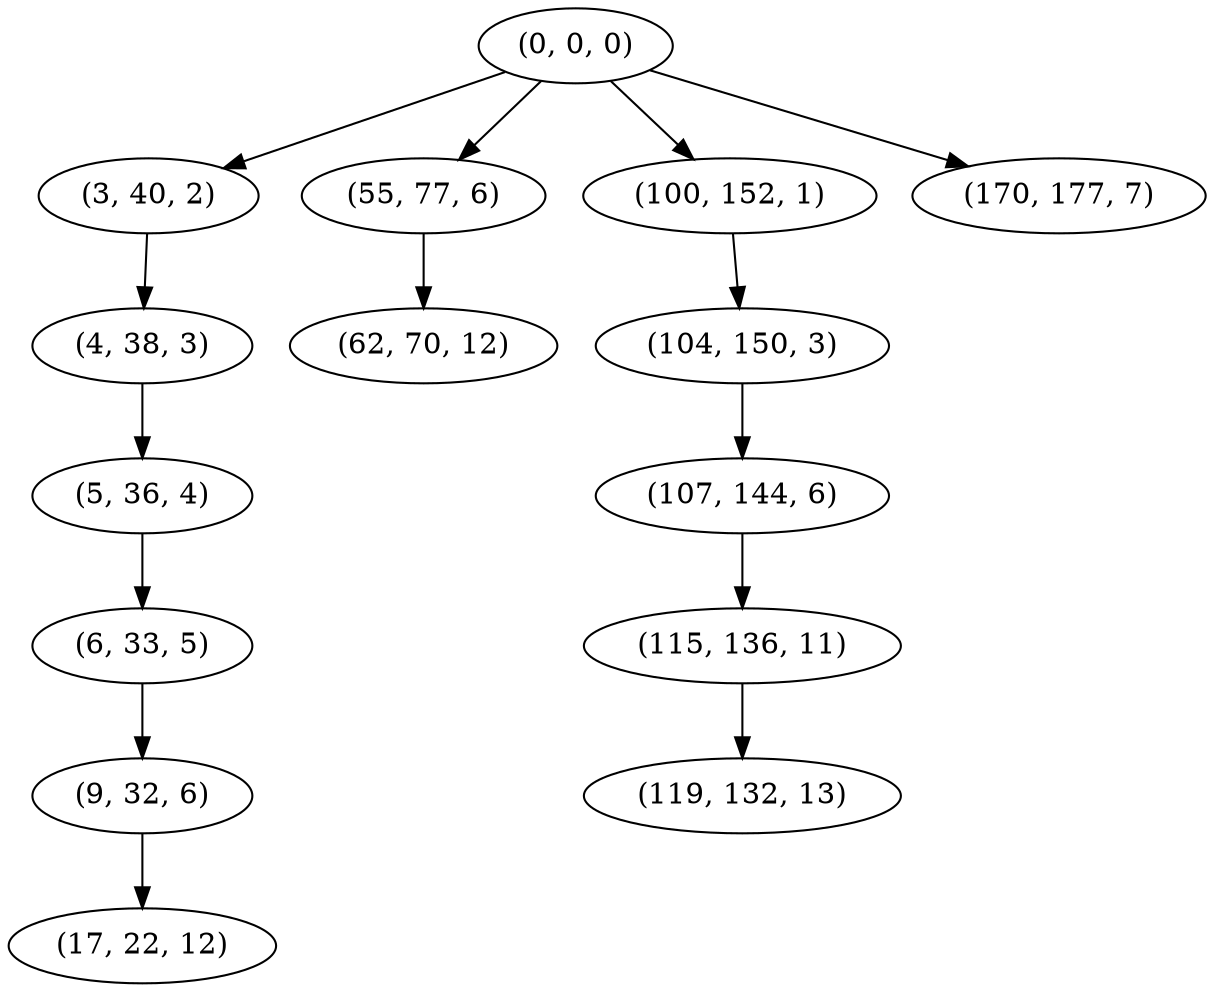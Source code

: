 digraph tree {
    "(0, 0, 0)";
    "(3, 40, 2)";
    "(4, 38, 3)";
    "(5, 36, 4)";
    "(6, 33, 5)";
    "(9, 32, 6)";
    "(17, 22, 12)";
    "(55, 77, 6)";
    "(62, 70, 12)";
    "(100, 152, 1)";
    "(104, 150, 3)";
    "(107, 144, 6)";
    "(115, 136, 11)";
    "(119, 132, 13)";
    "(170, 177, 7)";
    "(0, 0, 0)" -> "(3, 40, 2)";
    "(0, 0, 0)" -> "(55, 77, 6)";
    "(0, 0, 0)" -> "(100, 152, 1)";
    "(0, 0, 0)" -> "(170, 177, 7)";
    "(3, 40, 2)" -> "(4, 38, 3)";
    "(4, 38, 3)" -> "(5, 36, 4)";
    "(5, 36, 4)" -> "(6, 33, 5)";
    "(6, 33, 5)" -> "(9, 32, 6)";
    "(9, 32, 6)" -> "(17, 22, 12)";
    "(55, 77, 6)" -> "(62, 70, 12)";
    "(100, 152, 1)" -> "(104, 150, 3)";
    "(104, 150, 3)" -> "(107, 144, 6)";
    "(107, 144, 6)" -> "(115, 136, 11)";
    "(115, 136, 11)" -> "(119, 132, 13)";
}
